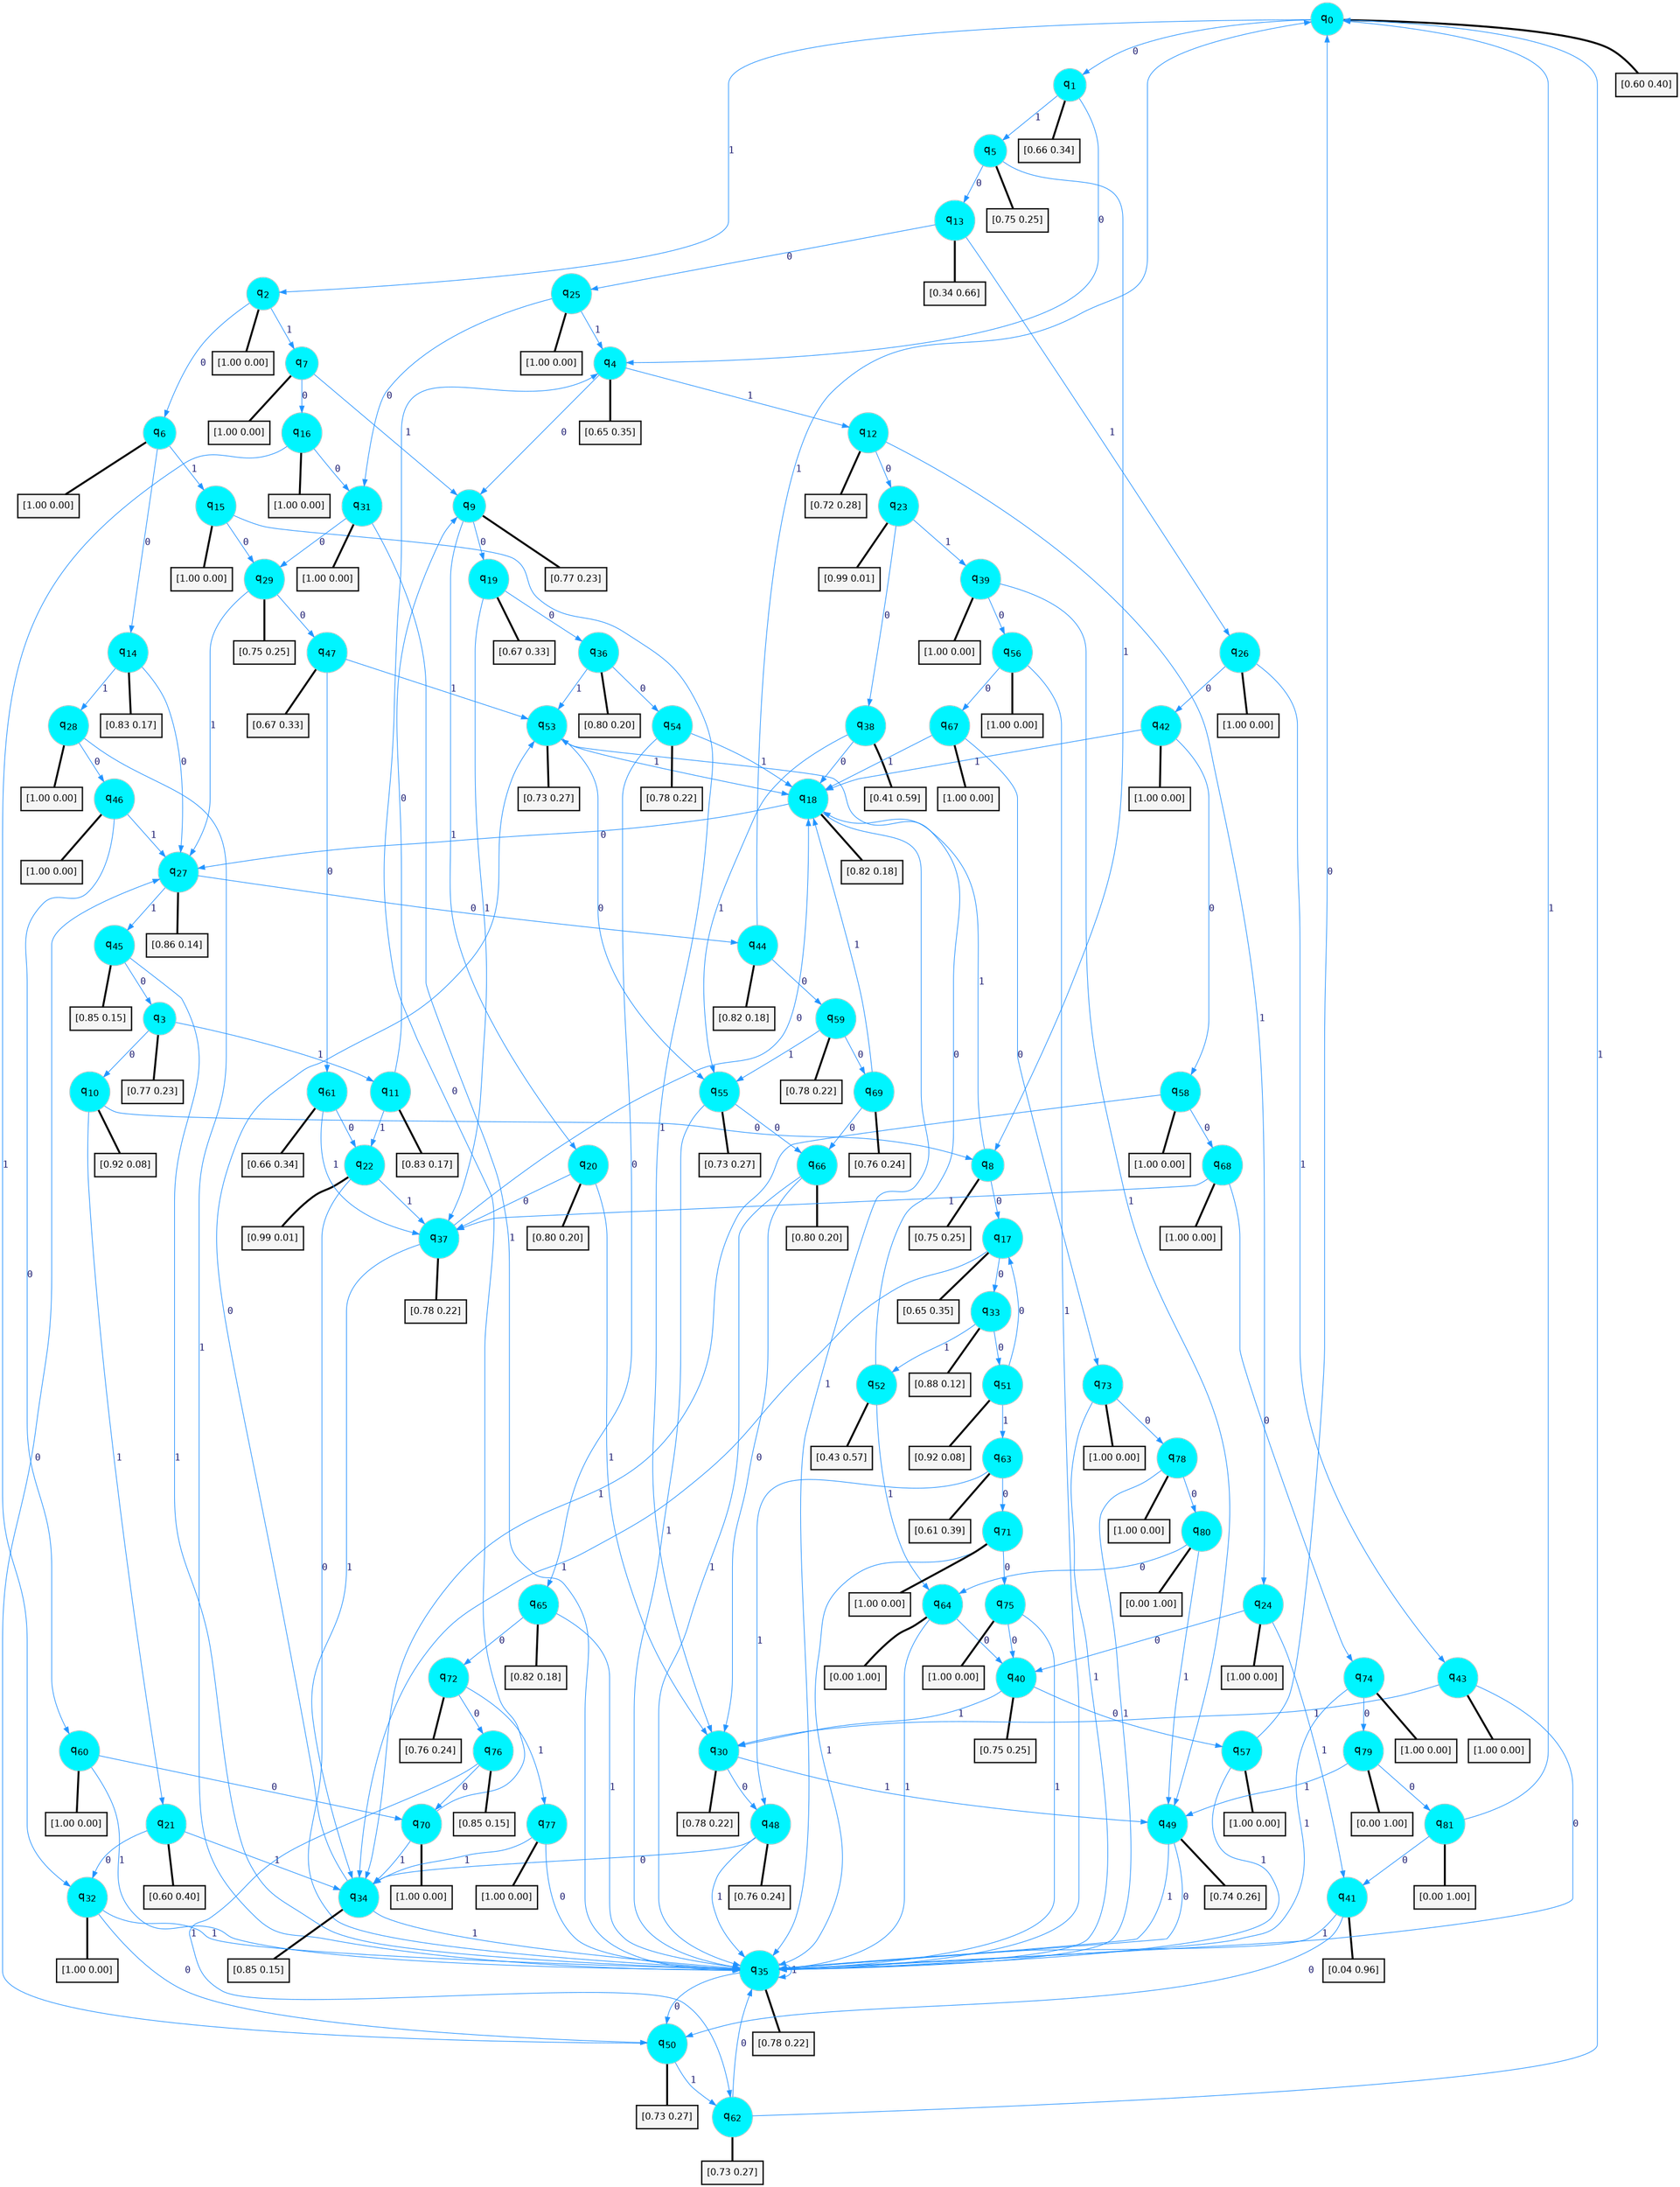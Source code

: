 digraph G {
graph [
bgcolor=transparent, dpi=300, rankdir=TD, size="40,25"];
node [
color=gray, fillcolor=turquoise1, fontcolor=black, fontname=Helvetica, fontsize=16, fontweight=bold, shape=circle, style=filled];
edge [
arrowsize=1, color=dodgerblue1, fontcolor=midnightblue, fontname=courier, fontweight=bold, penwidth=1, style=solid, weight=20];
0[label=<q<SUB>0</SUB>>];
1[label=<q<SUB>1</SUB>>];
2[label=<q<SUB>2</SUB>>];
3[label=<q<SUB>3</SUB>>];
4[label=<q<SUB>4</SUB>>];
5[label=<q<SUB>5</SUB>>];
6[label=<q<SUB>6</SUB>>];
7[label=<q<SUB>7</SUB>>];
8[label=<q<SUB>8</SUB>>];
9[label=<q<SUB>9</SUB>>];
10[label=<q<SUB>10</SUB>>];
11[label=<q<SUB>11</SUB>>];
12[label=<q<SUB>12</SUB>>];
13[label=<q<SUB>13</SUB>>];
14[label=<q<SUB>14</SUB>>];
15[label=<q<SUB>15</SUB>>];
16[label=<q<SUB>16</SUB>>];
17[label=<q<SUB>17</SUB>>];
18[label=<q<SUB>18</SUB>>];
19[label=<q<SUB>19</SUB>>];
20[label=<q<SUB>20</SUB>>];
21[label=<q<SUB>21</SUB>>];
22[label=<q<SUB>22</SUB>>];
23[label=<q<SUB>23</SUB>>];
24[label=<q<SUB>24</SUB>>];
25[label=<q<SUB>25</SUB>>];
26[label=<q<SUB>26</SUB>>];
27[label=<q<SUB>27</SUB>>];
28[label=<q<SUB>28</SUB>>];
29[label=<q<SUB>29</SUB>>];
30[label=<q<SUB>30</SUB>>];
31[label=<q<SUB>31</SUB>>];
32[label=<q<SUB>32</SUB>>];
33[label=<q<SUB>33</SUB>>];
34[label=<q<SUB>34</SUB>>];
35[label=<q<SUB>35</SUB>>];
36[label=<q<SUB>36</SUB>>];
37[label=<q<SUB>37</SUB>>];
38[label=<q<SUB>38</SUB>>];
39[label=<q<SUB>39</SUB>>];
40[label=<q<SUB>40</SUB>>];
41[label=<q<SUB>41</SUB>>];
42[label=<q<SUB>42</SUB>>];
43[label=<q<SUB>43</SUB>>];
44[label=<q<SUB>44</SUB>>];
45[label=<q<SUB>45</SUB>>];
46[label=<q<SUB>46</SUB>>];
47[label=<q<SUB>47</SUB>>];
48[label=<q<SUB>48</SUB>>];
49[label=<q<SUB>49</SUB>>];
50[label=<q<SUB>50</SUB>>];
51[label=<q<SUB>51</SUB>>];
52[label=<q<SUB>52</SUB>>];
53[label=<q<SUB>53</SUB>>];
54[label=<q<SUB>54</SUB>>];
55[label=<q<SUB>55</SUB>>];
56[label=<q<SUB>56</SUB>>];
57[label=<q<SUB>57</SUB>>];
58[label=<q<SUB>58</SUB>>];
59[label=<q<SUB>59</SUB>>];
60[label=<q<SUB>60</SUB>>];
61[label=<q<SUB>61</SUB>>];
62[label=<q<SUB>62</SUB>>];
63[label=<q<SUB>63</SUB>>];
64[label=<q<SUB>64</SUB>>];
65[label=<q<SUB>65</SUB>>];
66[label=<q<SUB>66</SUB>>];
67[label=<q<SUB>67</SUB>>];
68[label=<q<SUB>68</SUB>>];
69[label=<q<SUB>69</SUB>>];
70[label=<q<SUB>70</SUB>>];
71[label=<q<SUB>71</SUB>>];
72[label=<q<SUB>72</SUB>>];
73[label=<q<SUB>73</SUB>>];
74[label=<q<SUB>74</SUB>>];
75[label=<q<SUB>75</SUB>>];
76[label=<q<SUB>76</SUB>>];
77[label=<q<SUB>77</SUB>>];
78[label=<q<SUB>78</SUB>>];
79[label=<q<SUB>79</SUB>>];
80[label=<q<SUB>80</SUB>>];
81[label=<q<SUB>81</SUB>>];
82[label="[0.60 0.40]", shape=box,fontcolor=black, fontname=Helvetica, fontsize=14, penwidth=2, fillcolor=whitesmoke,color=black];
83[label="[0.66 0.34]", shape=box,fontcolor=black, fontname=Helvetica, fontsize=14, penwidth=2, fillcolor=whitesmoke,color=black];
84[label="[1.00 0.00]", shape=box,fontcolor=black, fontname=Helvetica, fontsize=14, penwidth=2, fillcolor=whitesmoke,color=black];
85[label="[0.77 0.23]", shape=box,fontcolor=black, fontname=Helvetica, fontsize=14, penwidth=2, fillcolor=whitesmoke,color=black];
86[label="[0.65 0.35]", shape=box,fontcolor=black, fontname=Helvetica, fontsize=14, penwidth=2, fillcolor=whitesmoke,color=black];
87[label="[0.75 0.25]", shape=box,fontcolor=black, fontname=Helvetica, fontsize=14, penwidth=2, fillcolor=whitesmoke,color=black];
88[label="[1.00 0.00]", shape=box,fontcolor=black, fontname=Helvetica, fontsize=14, penwidth=2, fillcolor=whitesmoke,color=black];
89[label="[1.00 0.00]", shape=box,fontcolor=black, fontname=Helvetica, fontsize=14, penwidth=2, fillcolor=whitesmoke,color=black];
90[label="[0.75 0.25]", shape=box,fontcolor=black, fontname=Helvetica, fontsize=14, penwidth=2, fillcolor=whitesmoke,color=black];
91[label="[0.77 0.23]", shape=box,fontcolor=black, fontname=Helvetica, fontsize=14, penwidth=2, fillcolor=whitesmoke,color=black];
92[label="[0.92 0.08]", shape=box,fontcolor=black, fontname=Helvetica, fontsize=14, penwidth=2, fillcolor=whitesmoke,color=black];
93[label="[0.83 0.17]", shape=box,fontcolor=black, fontname=Helvetica, fontsize=14, penwidth=2, fillcolor=whitesmoke,color=black];
94[label="[0.72 0.28]", shape=box,fontcolor=black, fontname=Helvetica, fontsize=14, penwidth=2, fillcolor=whitesmoke,color=black];
95[label="[0.34 0.66]", shape=box,fontcolor=black, fontname=Helvetica, fontsize=14, penwidth=2, fillcolor=whitesmoke,color=black];
96[label="[0.83 0.17]", shape=box,fontcolor=black, fontname=Helvetica, fontsize=14, penwidth=2, fillcolor=whitesmoke,color=black];
97[label="[1.00 0.00]", shape=box,fontcolor=black, fontname=Helvetica, fontsize=14, penwidth=2, fillcolor=whitesmoke,color=black];
98[label="[1.00 0.00]", shape=box,fontcolor=black, fontname=Helvetica, fontsize=14, penwidth=2, fillcolor=whitesmoke,color=black];
99[label="[0.65 0.35]", shape=box,fontcolor=black, fontname=Helvetica, fontsize=14, penwidth=2, fillcolor=whitesmoke,color=black];
100[label="[0.82 0.18]", shape=box,fontcolor=black, fontname=Helvetica, fontsize=14, penwidth=2, fillcolor=whitesmoke,color=black];
101[label="[0.67 0.33]", shape=box,fontcolor=black, fontname=Helvetica, fontsize=14, penwidth=2, fillcolor=whitesmoke,color=black];
102[label="[0.80 0.20]", shape=box,fontcolor=black, fontname=Helvetica, fontsize=14, penwidth=2, fillcolor=whitesmoke,color=black];
103[label="[0.60 0.40]", shape=box,fontcolor=black, fontname=Helvetica, fontsize=14, penwidth=2, fillcolor=whitesmoke,color=black];
104[label="[0.99 0.01]", shape=box,fontcolor=black, fontname=Helvetica, fontsize=14, penwidth=2, fillcolor=whitesmoke,color=black];
105[label="[0.99 0.01]", shape=box,fontcolor=black, fontname=Helvetica, fontsize=14, penwidth=2, fillcolor=whitesmoke,color=black];
106[label="[1.00 0.00]", shape=box,fontcolor=black, fontname=Helvetica, fontsize=14, penwidth=2, fillcolor=whitesmoke,color=black];
107[label="[1.00 0.00]", shape=box,fontcolor=black, fontname=Helvetica, fontsize=14, penwidth=2, fillcolor=whitesmoke,color=black];
108[label="[1.00 0.00]", shape=box,fontcolor=black, fontname=Helvetica, fontsize=14, penwidth=2, fillcolor=whitesmoke,color=black];
109[label="[0.86 0.14]", shape=box,fontcolor=black, fontname=Helvetica, fontsize=14, penwidth=2, fillcolor=whitesmoke,color=black];
110[label="[1.00 0.00]", shape=box,fontcolor=black, fontname=Helvetica, fontsize=14, penwidth=2, fillcolor=whitesmoke,color=black];
111[label="[0.75 0.25]", shape=box,fontcolor=black, fontname=Helvetica, fontsize=14, penwidth=2, fillcolor=whitesmoke,color=black];
112[label="[0.78 0.22]", shape=box,fontcolor=black, fontname=Helvetica, fontsize=14, penwidth=2, fillcolor=whitesmoke,color=black];
113[label="[1.00 0.00]", shape=box,fontcolor=black, fontname=Helvetica, fontsize=14, penwidth=2, fillcolor=whitesmoke,color=black];
114[label="[1.00 0.00]", shape=box,fontcolor=black, fontname=Helvetica, fontsize=14, penwidth=2, fillcolor=whitesmoke,color=black];
115[label="[0.88 0.12]", shape=box,fontcolor=black, fontname=Helvetica, fontsize=14, penwidth=2, fillcolor=whitesmoke,color=black];
116[label="[0.85 0.15]", shape=box,fontcolor=black, fontname=Helvetica, fontsize=14, penwidth=2, fillcolor=whitesmoke,color=black];
117[label="[0.78 0.22]", shape=box,fontcolor=black, fontname=Helvetica, fontsize=14, penwidth=2, fillcolor=whitesmoke,color=black];
118[label="[0.80 0.20]", shape=box,fontcolor=black, fontname=Helvetica, fontsize=14, penwidth=2, fillcolor=whitesmoke,color=black];
119[label="[0.78 0.22]", shape=box,fontcolor=black, fontname=Helvetica, fontsize=14, penwidth=2, fillcolor=whitesmoke,color=black];
120[label="[0.41 0.59]", shape=box,fontcolor=black, fontname=Helvetica, fontsize=14, penwidth=2, fillcolor=whitesmoke,color=black];
121[label="[1.00 0.00]", shape=box,fontcolor=black, fontname=Helvetica, fontsize=14, penwidth=2, fillcolor=whitesmoke,color=black];
122[label="[0.75 0.25]", shape=box,fontcolor=black, fontname=Helvetica, fontsize=14, penwidth=2, fillcolor=whitesmoke,color=black];
123[label="[0.04 0.96]", shape=box,fontcolor=black, fontname=Helvetica, fontsize=14, penwidth=2, fillcolor=whitesmoke,color=black];
124[label="[1.00 0.00]", shape=box,fontcolor=black, fontname=Helvetica, fontsize=14, penwidth=2, fillcolor=whitesmoke,color=black];
125[label="[1.00 0.00]", shape=box,fontcolor=black, fontname=Helvetica, fontsize=14, penwidth=2, fillcolor=whitesmoke,color=black];
126[label="[0.82 0.18]", shape=box,fontcolor=black, fontname=Helvetica, fontsize=14, penwidth=2, fillcolor=whitesmoke,color=black];
127[label="[0.85 0.15]", shape=box,fontcolor=black, fontname=Helvetica, fontsize=14, penwidth=2, fillcolor=whitesmoke,color=black];
128[label="[1.00 0.00]", shape=box,fontcolor=black, fontname=Helvetica, fontsize=14, penwidth=2, fillcolor=whitesmoke,color=black];
129[label="[0.67 0.33]", shape=box,fontcolor=black, fontname=Helvetica, fontsize=14, penwidth=2, fillcolor=whitesmoke,color=black];
130[label="[0.76 0.24]", shape=box,fontcolor=black, fontname=Helvetica, fontsize=14, penwidth=2, fillcolor=whitesmoke,color=black];
131[label="[0.74 0.26]", shape=box,fontcolor=black, fontname=Helvetica, fontsize=14, penwidth=2, fillcolor=whitesmoke,color=black];
132[label="[0.73 0.27]", shape=box,fontcolor=black, fontname=Helvetica, fontsize=14, penwidth=2, fillcolor=whitesmoke,color=black];
133[label="[0.92 0.08]", shape=box,fontcolor=black, fontname=Helvetica, fontsize=14, penwidth=2, fillcolor=whitesmoke,color=black];
134[label="[0.43 0.57]", shape=box,fontcolor=black, fontname=Helvetica, fontsize=14, penwidth=2, fillcolor=whitesmoke,color=black];
135[label="[0.73 0.27]", shape=box,fontcolor=black, fontname=Helvetica, fontsize=14, penwidth=2, fillcolor=whitesmoke,color=black];
136[label="[0.78 0.22]", shape=box,fontcolor=black, fontname=Helvetica, fontsize=14, penwidth=2, fillcolor=whitesmoke,color=black];
137[label="[0.73 0.27]", shape=box,fontcolor=black, fontname=Helvetica, fontsize=14, penwidth=2, fillcolor=whitesmoke,color=black];
138[label="[1.00 0.00]", shape=box,fontcolor=black, fontname=Helvetica, fontsize=14, penwidth=2, fillcolor=whitesmoke,color=black];
139[label="[1.00 0.00]", shape=box,fontcolor=black, fontname=Helvetica, fontsize=14, penwidth=2, fillcolor=whitesmoke,color=black];
140[label="[1.00 0.00]", shape=box,fontcolor=black, fontname=Helvetica, fontsize=14, penwidth=2, fillcolor=whitesmoke,color=black];
141[label="[0.78 0.22]", shape=box,fontcolor=black, fontname=Helvetica, fontsize=14, penwidth=2, fillcolor=whitesmoke,color=black];
142[label="[1.00 0.00]", shape=box,fontcolor=black, fontname=Helvetica, fontsize=14, penwidth=2, fillcolor=whitesmoke,color=black];
143[label="[0.66 0.34]", shape=box,fontcolor=black, fontname=Helvetica, fontsize=14, penwidth=2, fillcolor=whitesmoke,color=black];
144[label="[0.73 0.27]", shape=box,fontcolor=black, fontname=Helvetica, fontsize=14, penwidth=2, fillcolor=whitesmoke,color=black];
145[label="[0.61 0.39]", shape=box,fontcolor=black, fontname=Helvetica, fontsize=14, penwidth=2, fillcolor=whitesmoke,color=black];
146[label="[0.00 1.00]", shape=box,fontcolor=black, fontname=Helvetica, fontsize=14, penwidth=2, fillcolor=whitesmoke,color=black];
147[label="[0.82 0.18]", shape=box,fontcolor=black, fontname=Helvetica, fontsize=14, penwidth=2, fillcolor=whitesmoke,color=black];
148[label="[0.80 0.20]", shape=box,fontcolor=black, fontname=Helvetica, fontsize=14, penwidth=2, fillcolor=whitesmoke,color=black];
149[label="[1.00 0.00]", shape=box,fontcolor=black, fontname=Helvetica, fontsize=14, penwidth=2, fillcolor=whitesmoke,color=black];
150[label="[1.00 0.00]", shape=box,fontcolor=black, fontname=Helvetica, fontsize=14, penwidth=2, fillcolor=whitesmoke,color=black];
151[label="[0.76 0.24]", shape=box,fontcolor=black, fontname=Helvetica, fontsize=14, penwidth=2, fillcolor=whitesmoke,color=black];
152[label="[1.00 0.00]", shape=box,fontcolor=black, fontname=Helvetica, fontsize=14, penwidth=2, fillcolor=whitesmoke,color=black];
153[label="[1.00 0.00]", shape=box,fontcolor=black, fontname=Helvetica, fontsize=14, penwidth=2, fillcolor=whitesmoke,color=black];
154[label="[0.76 0.24]", shape=box,fontcolor=black, fontname=Helvetica, fontsize=14, penwidth=2, fillcolor=whitesmoke,color=black];
155[label="[1.00 0.00]", shape=box,fontcolor=black, fontname=Helvetica, fontsize=14, penwidth=2, fillcolor=whitesmoke,color=black];
156[label="[1.00 0.00]", shape=box,fontcolor=black, fontname=Helvetica, fontsize=14, penwidth=2, fillcolor=whitesmoke,color=black];
157[label="[1.00 0.00]", shape=box,fontcolor=black, fontname=Helvetica, fontsize=14, penwidth=2, fillcolor=whitesmoke,color=black];
158[label="[0.85 0.15]", shape=box,fontcolor=black, fontname=Helvetica, fontsize=14, penwidth=2, fillcolor=whitesmoke,color=black];
159[label="[1.00 0.00]", shape=box,fontcolor=black, fontname=Helvetica, fontsize=14, penwidth=2, fillcolor=whitesmoke,color=black];
160[label="[1.00 0.00]", shape=box,fontcolor=black, fontname=Helvetica, fontsize=14, penwidth=2, fillcolor=whitesmoke,color=black];
161[label="[0.00 1.00]", shape=box,fontcolor=black, fontname=Helvetica, fontsize=14, penwidth=2, fillcolor=whitesmoke,color=black];
162[label="[0.00 1.00]", shape=box,fontcolor=black, fontname=Helvetica, fontsize=14, penwidth=2, fillcolor=whitesmoke,color=black];
163[label="[0.00 1.00]", shape=box,fontcolor=black, fontname=Helvetica, fontsize=14, penwidth=2, fillcolor=whitesmoke,color=black];
0->1 [label=0];
0->2 [label=1];
0->82 [arrowhead=none, penwidth=3,color=black];
1->4 [label=0];
1->5 [label=1];
1->83 [arrowhead=none, penwidth=3,color=black];
2->6 [label=0];
2->7 [label=1];
2->84 [arrowhead=none, penwidth=3,color=black];
3->10 [label=0];
3->11 [label=1];
3->85 [arrowhead=none, penwidth=3,color=black];
4->9 [label=0];
4->12 [label=1];
4->86 [arrowhead=none, penwidth=3,color=black];
5->13 [label=0];
5->8 [label=1];
5->87 [arrowhead=none, penwidth=3,color=black];
6->14 [label=0];
6->15 [label=1];
6->88 [arrowhead=none, penwidth=3,color=black];
7->16 [label=0];
7->9 [label=1];
7->89 [arrowhead=none, penwidth=3,color=black];
8->17 [label=0];
8->18 [label=1];
8->90 [arrowhead=none, penwidth=3,color=black];
9->19 [label=0];
9->20 [label=1];
9->91 [arrowhead=none, penwidth=3,color=black];
10->8 [label=0];
10->21 [label=1];
10->92 [arrowhead=none, penwidth=3,color=black];
11->9 [label=0];
11->22 [label=1];
11->93 [arrowhead=none, penwidth=3,color=black];
12->23 [label=0];
12->24 [label=1];
12->94 [arrowhead=none, penwidth=3,color=black];
13->25 [label=0];
13->26 [label=1];
13->95 [arrowhead=none, penwidth=3,color=black];
14->27 [label=0];
14->28 [label=1];
14->96 [arrowhead=none, penwidth=3,color=black];
15->29 [label=0];
15->30 [label=1];
15->97 [arrowhead=none, penwidth=3,color=black];
16->31 [label=0];
16->32 [label=1];
16->98 [arrowhead=none, penwidth=3,color=black];
17->33 [label=0];
17->34 [label=1];
17->99 [arrowhead=none, penwidth=3,color=black];
18->27 [label=0];
18->35 [label=1];
18->100 [arrowhead=none, penwidth=3,color=black];
19->36 [label=0];
19->37 [label=1];
19->101 [arrowhead=none, penwidth=3,color=black];
20->37 [label=0];
20->30 [label=1];
20->102 [arrowhead=none, penwidth=3,color=black];
21->32 [label=0];
21->34 [label=1];
21->103 [arrowhead=none, penwidth=3,color=black];
22->35 [label=0];
22->37 [label=1];
22->104 [arrowhead=none, penwidth=3,color=black];
23->38 [label=0];
23->39 [label=1];
23->105 [arrowhead=none, penwidth=3,color=black];
24->40 [label=0];
24->41 [label=1];
24->106 [arrowhead=none, penwidth=3,color=black];
25->31 [label=0];
25->4 [label=1];
25->107 [arrowhead=none, penwidth=3,color=black];
26->42 [label=0];
26->43 [label=1];
26->108 [arrowhead=none, penwidth=3,color=black];
27->44 [label=0];
27->45 [label=1];
27->109 [arrowhead=none, penwidth=3,color=black];
28->46 [label=0];
28->35 [label=1];
28->110 [arrowhead=none, penwidth=3,color=black];
29->47 [label=0];
29->27 [label=1];
29->111 [arrowhead=none, penwidth=3,color=black];
30->48 [label=0];
30->49 [label=1];
30->112 [arrowhead=none, penwidth=3,color=black];
31->29 [label=0];
31->35 [label=1];
31->113 [arrowhead=none, penwidth=3,color=black];
32->50 [label=0];
32->35 [label=1];
32->114 [arrowhead=none, penwidth=3,color=black];
33->51 [label=0];
33->52 [label=1];
33->115 [arrowhead=none, penwidth=3,color=black];
34->53 [label=0];
34->35 [label=1];
34->116 [arrowhead=none, penwidth=3,color=black];
35->50 [label=0];
35->35 [label=1];
35->117 [arrowhead=none, penwidth=3,color=black];
36->54 [label=0];
36->53 [label=1];
36->118 [arrowhead=none, penwidth=3,color=black];
37->18 [label=0];
37->34 [label=1];
37->119 [arrowhead=none, penwidth=3,color=black];
38->18 [label=0];
38->55 [label=1];
38->120 [arrowhead=none, penwidth=3,color=black];
39->56 [label=0];
39->49 [label=1];
39->121 [arrowhead=none, penwidth=3,color=black];
40->57 [label=0];
40->30 [label=1];
40->122 [arrowhead=none, penwidth=3,color=black];
41->50 [label=0];
41->35 [label=1];
41->123 [arrowhead=none, penwidth=3,color=black];
42->58 [label=0];
42->18 [label=1];
42->124 [arrowhead=none, penwidth=3,color=black];
43->35 [label=0];
43->30 [label=1];
43->125 [arrowhead=none, penwidth=3,color=black];
44->59 [label=0];
44->0 [label=1];
44->126 [arrowhead=none, penwidth=3,color=black];
45->3 [label=0];
45->35 [label=1];
45->127 [arrowhead=none, penwidth=3,color=black];
46->60 [label=0];
46->27 [label=1];
46->128 [arrowhead=none, penwidth=3,color=black];
47->61 [label=0];
47->53 [label=1];
47->129 [arrowhead=none, penwidth=3,color=black];
48->34 [label=0];
48->35 [label=1];
48->130 [arrowhead=none, penwidth=3,color=black];
49->35 [label=0];
49->35 [label=1];
49->131 [arrowhead=none, penwidth=3,color=black];
50->27 [label=0];
50->62 [label=1];
50->132 [arrowhead=none, penwidth=3,color=black];
51->17 [label=0];
51->63 [label=1];
51->133 [arrowhead=none, penwidth=3,color=black];
52->53 [label=0];
52->64 [label=1];
52->134 [arrowhead=none, penwidth=3,color=black];
53->55 [label=0];
53->18 [label=1];
53->135 [arrowhead=none, penwidth=3,color=black];
54->65 [label=0];
54->18 [label=1];
54->136 [arrowhead=none, penwidth=3,color=black];
55->66 [label=0];
55->35 [label=1];
55->137 [arrowhead=none, penwidth=3,color=black];
56->67 [label=0];
56->35 [label=1];
56->138 [arrowhead=none, penwidth=3,color=black];
57->0 [label=0];
57->35 [label=1];
57->139 [arrowhead=none, penwidth=3,color=black];
58->68 [label=0];
58->34 [label=1];
58->140 [arrowhead=none, penwidth=3,color=black];
59->69 [label=0];
59->55 [label=1];
59->141 [arrowhead=none, penwidth=3,color=black];
60->70 [label=0];
60->35 [label=1];
60->142 [arrowhead=none, penwidth=3,color=black];
61->22 [label=0];
61->37 [label=1];
61->143 [arrowhead=none, penwidth=3,color=black];
62->35 [label=0];
62->0 [label=1];
62->144 [arrowhead=none, penwidth=3,color=black];
63->71 [label=0];
63->48 [label=1];
63->145 [arrowhead=none, penwidth=3,color=black];
64->40 [label=0];
64->35 [label=1];
64->146 [arrowhead=none, penwidth=3,color=black];
65->72 [label=0];
65->35 [label=1];
65->147 [arrowhead=none, penwidth=3,color=black];
66->30 [label=0];
66->35 [label=1];
66->148 [arrowhead=none, penwidth=3,color=black];
67->73 [label=0];
67->18 [label=1];
67->149 [arrowhead=none, penwidth=3,color=black];
68->74 [label=0];
68->37 [label=1];
68->150 [arrowhead=none, penwidth=3,color=black];
69->66 [label=0];
69->18 [label=1];
69->151 [arrowhead=none, penwidth=3,color=black];
70->4 [label=0];
70->34 [label=1];
70->152 [arrowhead=none, penwidth=3,color=black];
71->75 [label=0];
71->35 [label=1];
71->153 [arrowhead=none, penwidth=3,color=black];
72->76 [label=0];
72->77 [label=1];
72->154 [arrowhead=none, penwidth=3,color=black];
73->78 [label=0];
73->35 [label=1];
73->155 [arrowhead=none, penwidth=3,color=black];
74->79 [label=0];
74->35 [label=1];
74->156 [arrowhead=none, penwidth=3,color=black];
75->40 [label=0];
75->35 [label=1];
75->157 [arrowhead=none, penwidth=3,color=black];
76->70 [label=0];
76->62 [label=1];
76->158 [arrowhead=none, penwidth=3,color=black];
77->35 [label=0];
77->34 [label=1];
77->159 [arrowhead=none, penwidth=3,color=black];
78->80 [label=0];
78->35 [label=1];
78->160 [arrowhead=none, penwidth=3,color=black];
79->81 [label=0];
79->49 [label=1];
79->161 [arrowhead=none, penwidth=3,color=black];
80->64 [label=0];
80->49 [label=1];
80->162 [arrowhead=none, penwidth=3,color=black];
81->41 [label=0];
81->0 [label=1];
81->163 [arrowhead=none, penwidth=3,color=black];
}
